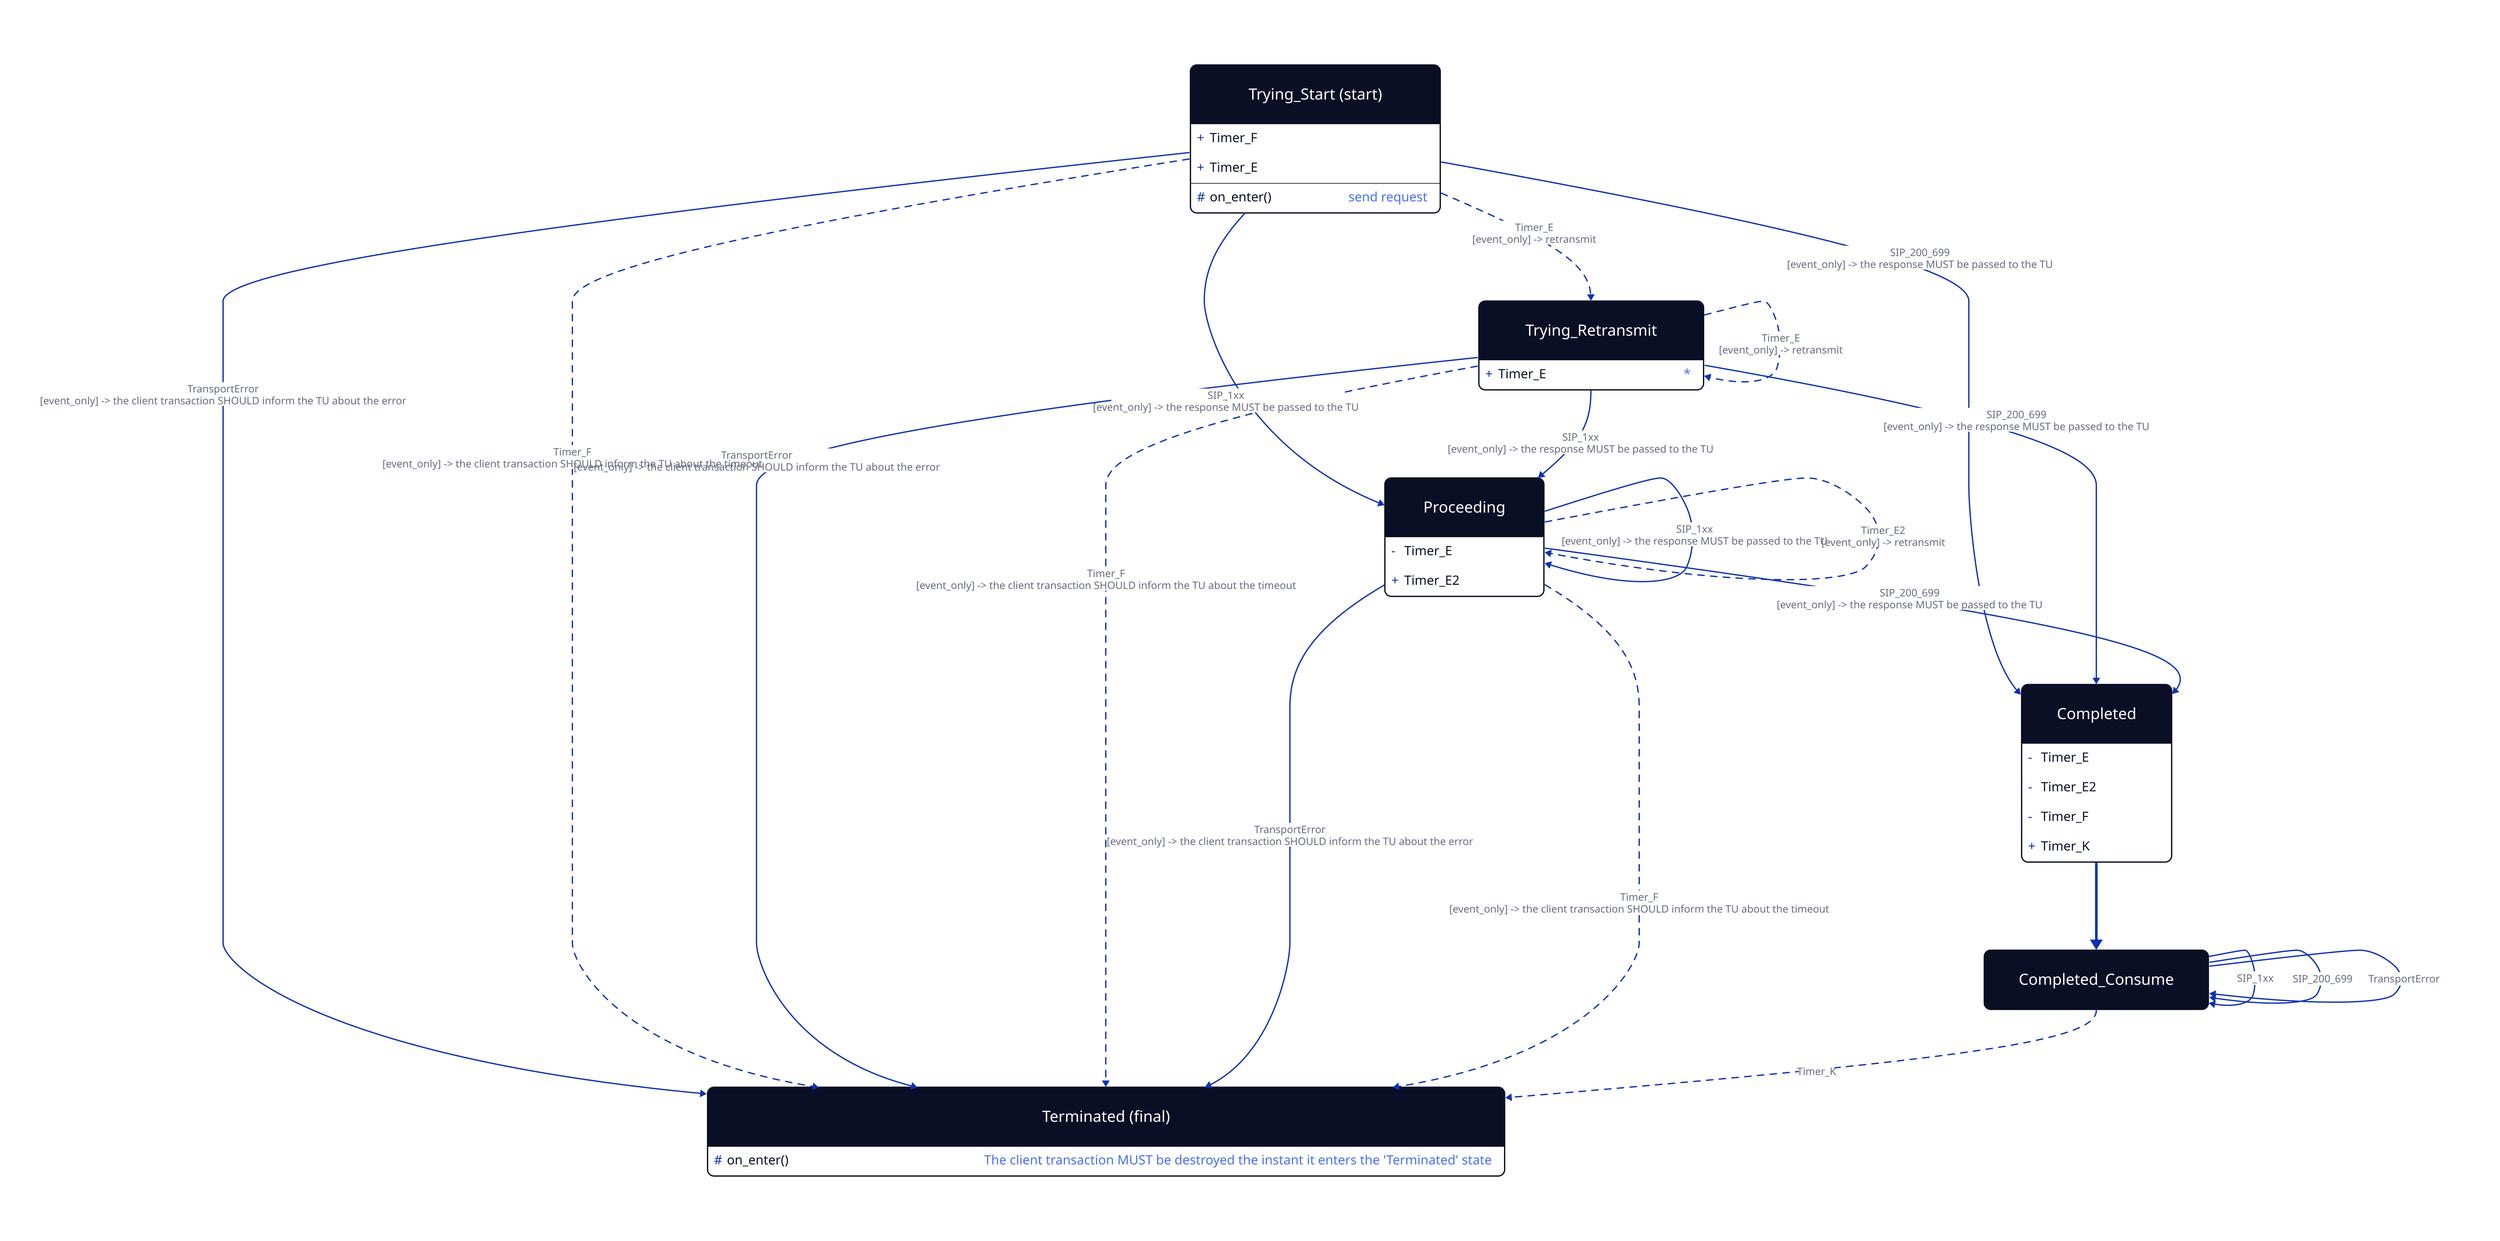 classes: {
    state: {
        shape: class
        style.border-radius: 10
    }
    event: {
    }
    timer: {
        style.stroke-dash: 5
    }
    no-change: {
        style.stroke-dash: 1
    }
    next: {
        style.stroke-width: 4
    }
}

Trying_Start: {
    class: state
    label: Trying_Start (start)
    +Timer_F
    +Timer_E
    \#on_enter(): send request
}
Trying_Retransmit: {
    class: state
    +Timer_E: *
}
Proceeding: {
    class: state
    -Timer_E
    +Timer_E2
}
Completed: {
    class: state
    -Timer_E
    -Timer_E2
    -Timer_F
    +Timer_K
}
Completed_Consume: {
    class: state
}
Terminated: {
    class: state
    label: Terminated (final)
    \#on_enter(): The client transaction MUST be destroyed the instant it enters the 'Terminated' state
}
Trying_Start -> Proceeding {
    class: event
    label: |||md
        SIP_1xx
        [event_only] -> the response MUST be passed to the TU
    |||
}
Trying_Start -> Completed {
    class: event
    label: |||md
        SIP_200_699
        [event_only] -> the response MUST be passed to the TU
    |||
}
Trying_Start -> Terminated {
    class: event
    label: |||md
        TransportError
        [event_only] -> the client transaction SHOULD inform the TU about the error
    |||
}
Trying_Start -> Terminated {
    class: timer
    label: |||md
        Timer_F
        [event_only] -> the client transaction SHOULD inform the TU about the timeout
    |||
}
Trying_Start -> Trying_Retransmit {
    class: timer
    label: |||md
        Timer_E
        [event_only] -> retransmit
    |||
}
Trying_Retransmit -> Proceeding {
    class: event
    label: |||md
        SIP_1xx
        [event_only] -> the response MUST be passed to the TU
    |||
}
Trying_Retransmit -> Completed {
    class: event
    label: |||md
        SIP_200_699
        [event_only] -> the response MUST be passed to the TU
    |||
}
Trying_Retransmit -> Terminated {
    class: event
    label: |||md
        TransportError
        [event_only] -> the client transaction SHOULD inform the TU about the error
    |||
}
Trying_Retransmit -> Terminated {
    class: timer
    label: |||md
        Timer_F
        [event_only] -> the client transaction SHOULD inform the TU about the timeout
    |||
}
Trying_Retransmit -> Trying_Retransmit {
    class: timer
    label: |||md
        Timer_E
        [event_only] -> retransmit
    |||
}
Proceeding -> Proceeding {
    class: event
    label: |||md
        SIP_1xx
        [event_only] -> the response MUST be passed to the TU
    |||
}
Proceeding -> Completed {
    class: event
    label: |||md
        SIP_200_699
        [event_only] -> the response MUST be passed to the TU
    |||
}
Proceeding -> Terminated {
    class: event
    label: |||md
        TransportError
        [event_only] -> the client transaction SHOULD inform the TU about the error
    |||
}
Proceeding -> Terminated {
    class: timer
    label: |||md
        Timer_F
        [event_only] -> the client transaction SHOULD inform the TU about the timeout
    |||
}
Proceeding -> Proceeding {
    class: timer
    label: |||md
        Timer_E2
        [event_only] -> retransmit
    |||
}
Completed -> Completed_Consume {
    class: next
}
Completed_Consume -> Completed_Consume {
    class: event
    label: |||md
        SIP_1xx
    |||
}
Completed_Consume -> Completed_Consume {
    class: event
    label: |||md
        SIP_200_699
    |||
}
Completed_Consume -> Completed_Consume {
    class: event
    label: |||md
        TransportError
    |||
}
Completed_Consume -> Terminated {
    class: timer
    label: |||md
        Timer_K
    |||
}
